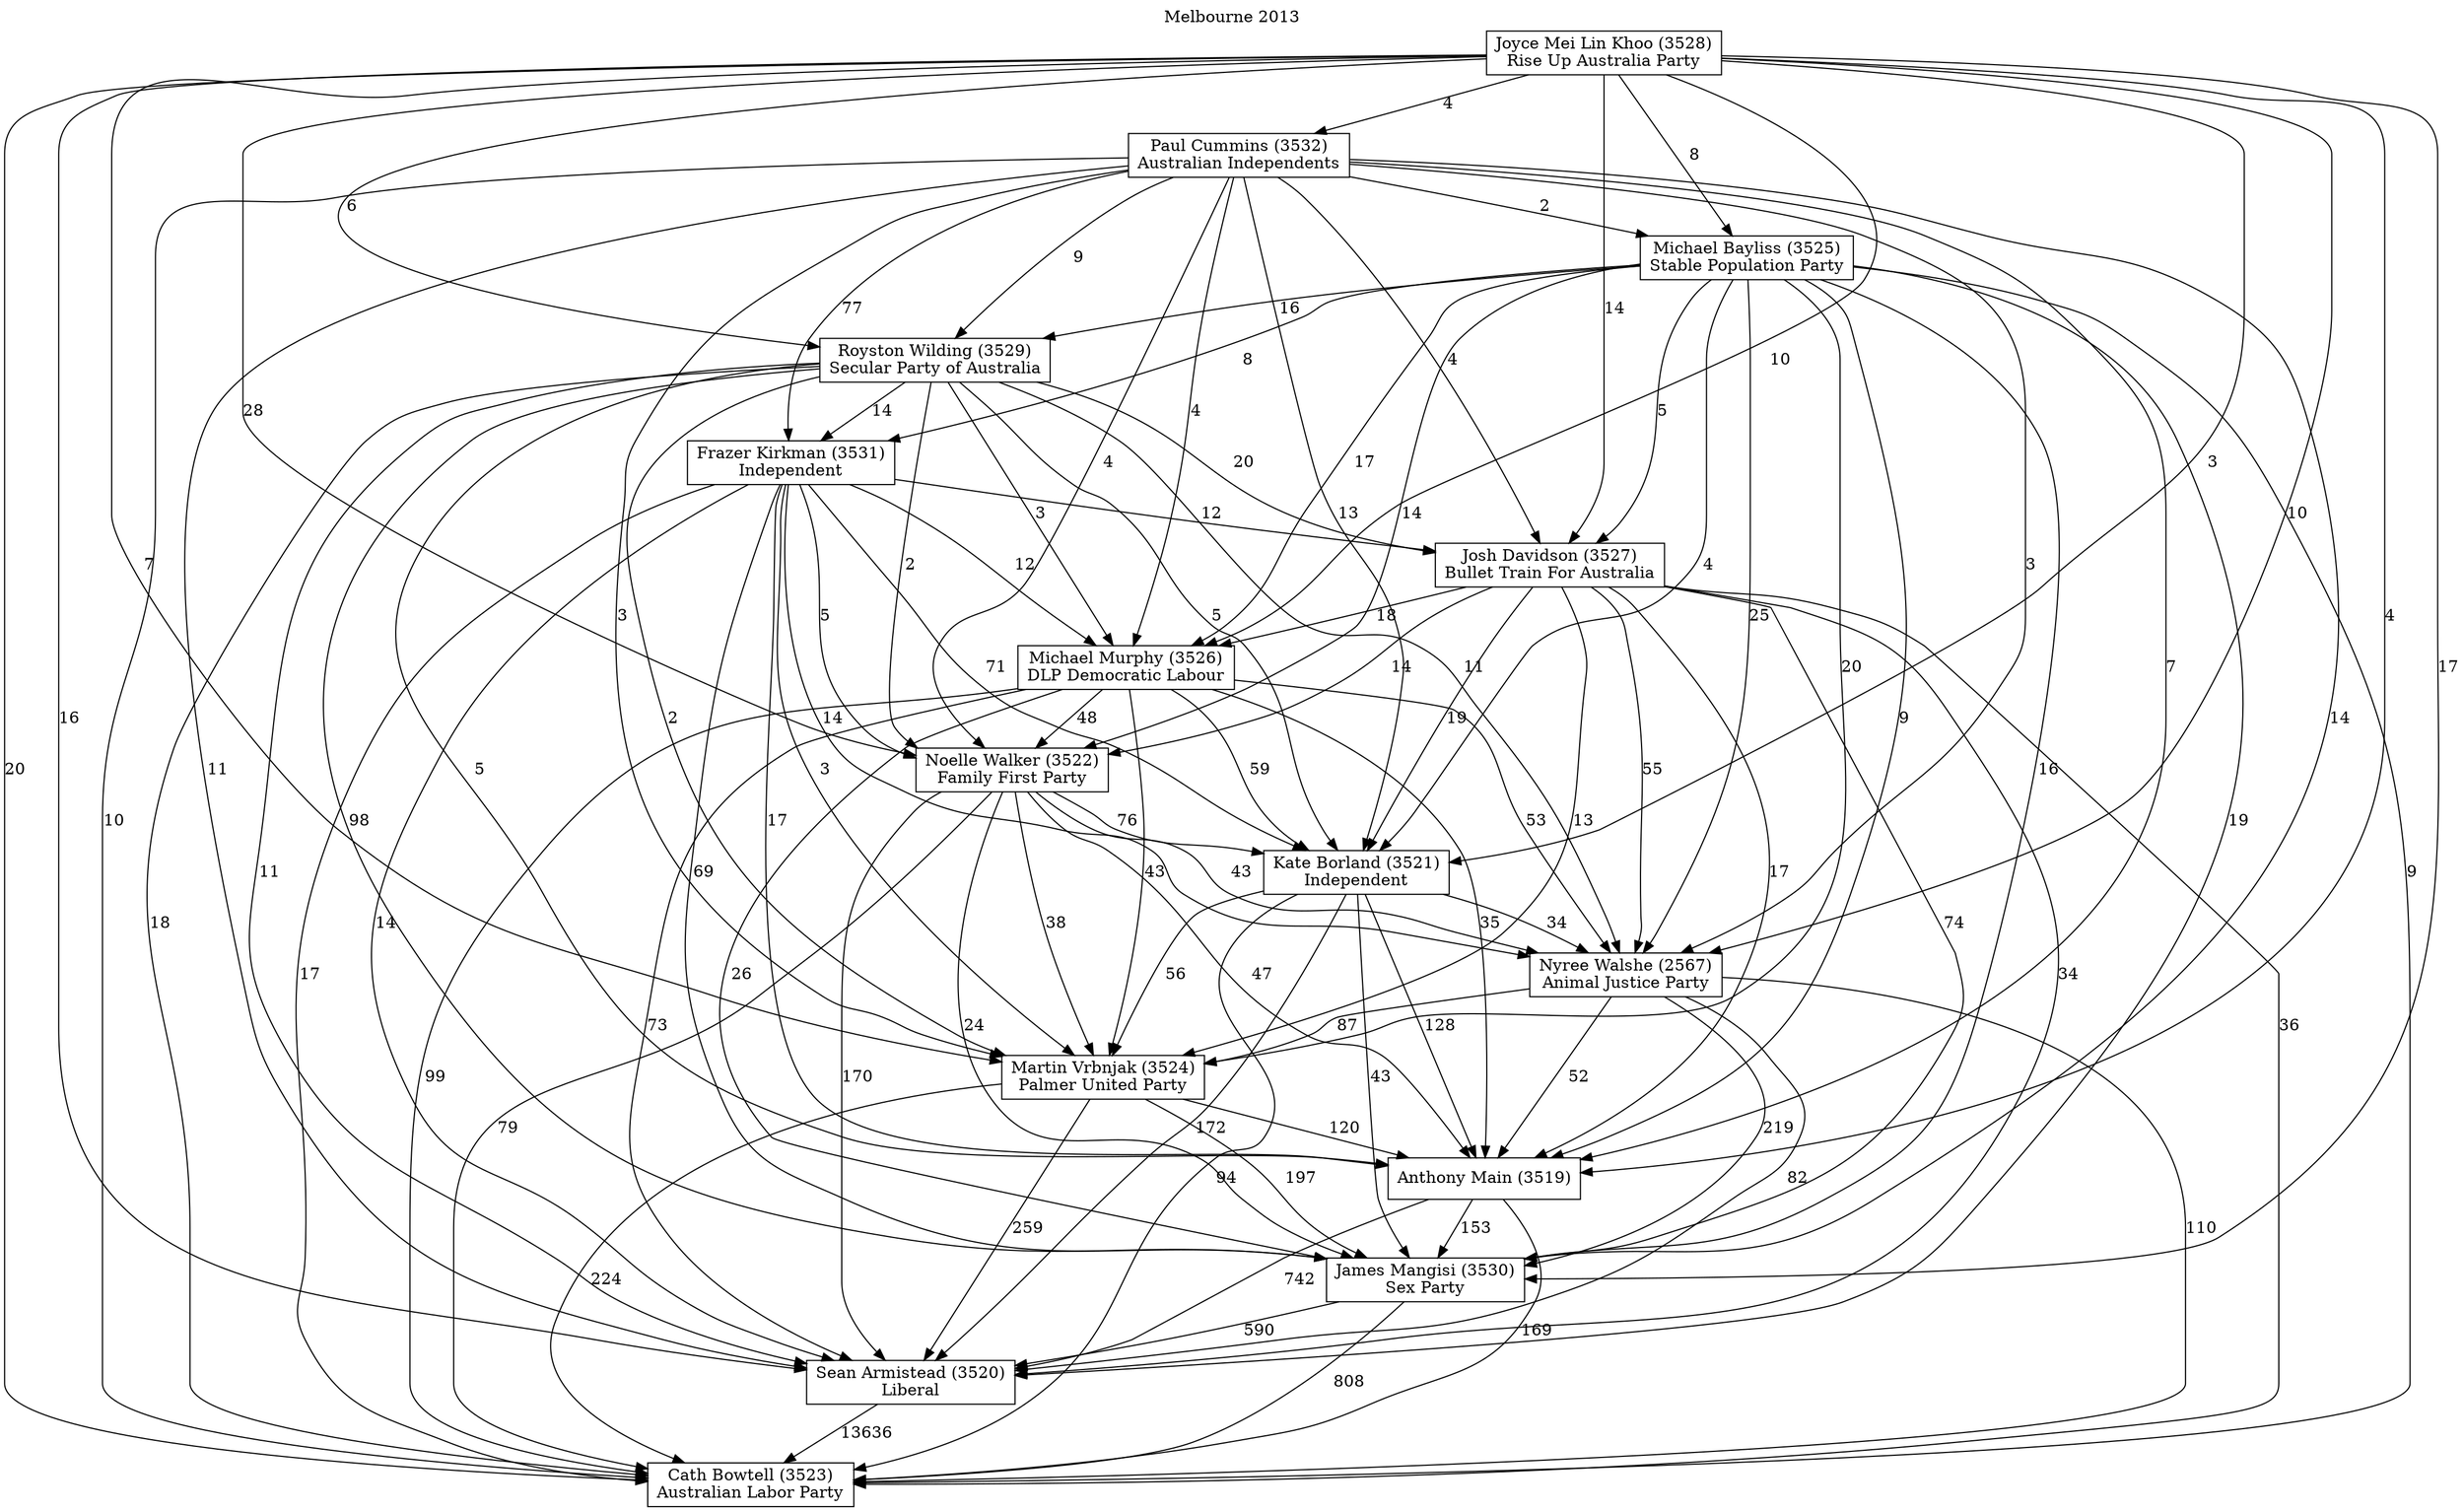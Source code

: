 // House preference flow
digraph "Cath Bowtell (3523)_Melbourne_2013" {
	graph [label="Melbourne 2013" labelloc=t mclimit=10]
	node [shape=box]
	"Anthony Main (3519)" [label="Anthony Main (3519)
"]
	"Cath Bowtell (3523)" [label="Cath Bowtell (3523)
Australian Labor Party"]
	"Frazer Kirkman (3531)" [label="Frazer Kirkman (3531)
Independent"]
	"James Mangisi (3530)" [label="James Mangisi (3530)
Sex Party"]
	"Josh Davidson (3527)" [label="Josh Davidson (3527)
Bullet Train For Australia"]
	"Joyce Mei Lin Khoo (3528)" [label="Joyce Mei Lin Khoo (3528)
Rise Up Australia Party"]
	"Kate Borland (3521)" [label="Kate Borland (3521)
Independent"]
	"Martin Vrbnjak (3524)" [label="Martin Vrbnjak (3524)
Palmer United Party"]
	"Michael Bayliss (3525)" [label="Michael Bayliss (3525)
Stable Population Party"]
	"Michael Murphy (3526)" [label="Michael Murphy (3526)
DLP Democratic Labour"]
	"Noelle Walker (3522)" [label="Noelle Walker (3522)
Family First Party"]
	"Nyree Walshe (2567)" [label="Nyree Walshe (2567)
Animal Justice Party"]
	"Paul Cummins (3532)" [label="Paul Cummins (3532)
Australian Independents"]
	"Royston Wilding (3529)" [label="Royston Wilding (3529)
Secular Party of Australia"]
	"Sean Armistead (3520)" [label="Sean Armistead (3520)
Liberal"]
	"Anthony Main (3519)" -> "Cath Bowtell (3523)" [label=169]
	"Anthony Main (3519)" -> "James Mangisi (3530)" [label=153]
	"Anthony Main (3519)" -> "Sean Armistead (3520)" [label=742]
	"Frazer Kirkman (3531)" -> "Anthony Main (3519)" [label=17]
	"Frazer Kirkman (3531)" -> "Cath Bowtell (3523)" [label=17]
	"Frazer Kirkman (3531)" -> "James Mangisi (3530)" [label=69]
	"Frazer Kirkman (3531)" -> "Josh Davidson (3527)" [label=12]
	"Frazer Kirkman (3531)" -> "Kate Borland (3521)" [label=71]
	"Frazer Kirkman (3531)" -> "Martin Vrbnjak (3524)" [label=3]
	"Frazer Kirkman (3531)" -> "Michael Murphy (3526)" [label=12]
	"Frazer Kirkman (3531)" -> "Noelle Walker (3522)" [label=5]
	"Frazer Kirkman (3531)" -> "Nyree Walshe (2567)" [label=14]
	"Frazer Kirkman (3531)" -> "Sean Armistead (3520)" [label=14]
	"James Mangisi (3530)" -> "Cath Bowtell (3523)" [label=808]
	"James Mangisi (3530)" -> "Sean Armistead (3520)" [label=590]
	"Josh Davidson (3527)" -> "Anthony Main (3519)" [label=17]
	"Josh Davidson (3527)" -> "Cath Bowtell (3523)" [label=36]
	"Josh Davidson (3527)" -> "James Mangisi (3530)" [label=74]
	"Josh Davidson (3527)" -> "Kate Borland (3521)" [label=19]
	"Josh Davidson (3527)" -> "Martin Vrbnjak (3524)" [label=13]
	"Josh Davidson (3527)" -> "Michael Murphy (3526)" [label=18]
	"Josh Davidson (3527)" -> "Noelle Walker (3522)" [label=14]
	"Josh Davidson (3527)" -> "Nyree Walshe (2567)" [label=55]
	"Josh Davidson (3527)" -> "Sean Armistead (3520)" [label=34]
	"Joyce Mei Lin Khoo (3528)" -> "Anthony Main (3519)" [label=4]
	"Joyce Mei Lin Khoo (3528)" -> "Cath Bowtell (3523)" [label=20]
	"Joyce Mei Lin Khoo (3528)" -> "James Mangisi (3530)" [label=17]
	"Joyce Mei Lin Khoo (3528)" -> "Josh Davidson (3527)" [label=14]
	"Joyce Mei Lin Khoo (3528)" -> "Kate Borland (3521)" [label=3]
	"Joyce Mei Lin Khoo (3528)" -> "Martin Vrbnjak (3524)" [label=7]
	"Joyce Mei Lin Khoo (3528)" -> "Michael Bayliss (3525)" [label=8]
	"Joyce Mei Lin Khoo (3528)" -> "Michael Murphy (3526)" [label=10]
	"Joyce Mei Lin Khoo (3528)" -> "Noelle Walker (3522)" [label=28]
	"Joyce Mei Lin Khoo (3528)" -> "Nyree Walshe (2567)" [label=10]
	"Joyce Mei Lin Khoo (3528)" -> "Paul Cummins (3532)" [label=4]
	"Joyce Mei Lin Khoo (3528)" -> "Royston Wilding (3529)" [label=6]
	"Joyce Mei Lin Khoo (3528)" -> "Sean Armistead (3520)" [label=16]
	"Kate Borland (3521)" -> "Anthony Main (3519)" [label=128]
	"Kate Borland (3521)" -> "Cath Bowtell (3523)" [label=94]
	"Kate Borland (3521)" -> "James Mangisi (3530)" [label=43]
	"Kate Borland (3521)" -> "Martin Vrbnjak (3524)" [label=56]
	"Kate Borland (3521)" -> "Nyree Walshe (2567)" [label=34]
	"Kate Borland (3521)" -> "Sean Armistead (3520)" [label=172]
	"Martin Vrbnjak (3524)" -> "Anthony Main (3519)" [label=120]
	"Martin Vrbnjak (3524)" -> "Cath Bowtell (3523)" [label=224]
	"Martin Vrbnjak (3524)" -> "James Mangisi (3530)" [label=197]
	"Martin Vrbnjak (3524)" -> "Sean Armistead (3520)" [label=259]
	"Michael Bayliss (3525)" -> "Anthony Main (3519)" [label=9]
	"Michael Bayliss (3525)" -> "Cath Bowtell (3523)" [label=9]
	"Michael Bayliss (3525)" -> "Frazer Kirkman (3531)" [label=8]
	"Michael Bayliss (3525)" -> "James Mangisi (3530)" [label=16]
	"Michael Bayliss (3525)" -> "Josh Davidson (3527)" [label=5]
	"Michael Bayliss (3525)" -> "Kate Borland (3521)" [label=4]
	"Michael Bayliss (3525)" -> "Martin Vrbnjak (3524)" [label=20]
	"Michael Bayliss (3525)" -> "Michael Murphy (3526)" [label=17]
	"Michael Bayliss (3525)" -> "Noelle Walker (3522)" [label=14]
	"Michael Bayliss (3525)" -> "Nyree Walshe (2567)" [label=25]
	"Michael Bayliss (3525)" -> "Royston Wilding (3529)" [label=16]
	"Michael Bayliss (3525)" -> "Sean Armistead (3520)" [label=19]
	"Michael Murphy (3526)" -> "Anthony Main (3519)" [label=35]
	"Michael Murphy (3526)" -> "Cath Bowtell (3523)" [label=99]
	"Michael Murphy (3526)" -> "James Mangisi (3530)" [label=26]
	"Michael Murphy (3526)" -> "Kate Borland (3521)" [label=59]
	"Michael Murphy (3526)" -> "Martin Vrbnjak (3524)" [label=43]
	"Michael Murphy (3526)" -> "Noelle Walker (3522)" [label=48]
	"Michael Murphy (3526)" -> "Nyree Walshe (2567)" [label=53]
	"Michael Murphy (3526)" -> "Sean Armistead (3520)" [label=73]
	"Noelle Walker (3522)" -> "Anthony Main (3519)" [label=47]
	"Noelle Walker (3522)" -> "Cath Bowtell (3523)" [label=79]
	"Noelle Walker (3522)" -> "James Mangisi (3530)" [label=24]
	"Noelle Walker (3522)" -> "Kate Borland (3521)" [label=76]
	"Noelle Walker (3522)" -> "Martin Vrbnjak (3524)" [label=38]
	"Noelle Walker (3522)" -> "Nyree Walshe (2567)" [label=43]
	"Noelle Walker (3522)" -> "Sean Armistead (3520)" [label=170]
	"Nyree Walshe (2567)" -> "Anthony Main (3519)" [label=52]
	"Nyree Walshe (2567)" -> "Cath Bowtell (3523)" [label=110]
	"Nyree Walshe (2567)" -> "James Mangisi (3530)" [label=219]
	"Nyree Walshe (2567)" -> "Martin Vrbnjak (3524)" [label=87]
	"Nyree Walshe (2567)" -> "Sean Armistead (3520)" [label=82]
	"Paul Cummins (3532)" -> "Anthony Main (3519)" [label=7]
	"Paul Cummins (3532)" -> "Cath Bowtell (3523)" [label=10]
	"Paul Cummins (3532)" -> "Frazer Kirkman (3531)" [label=77]
	"Paul Cummins (3532)" -> "James Mangisi (3530)" [label=14]
	"Paul Cummins (3532)" -> "Josh Davidson (3527)" [label=4]
	"Paul Cummins (3532)" -> "Kate Borland (3521)" [label=13]
	"Paul Cummins (3532)" -> "Martin Vrbnjak (3524)" [label=3]
	"Paul Cummins (3532)" -> "Michael Bayliss (3525)" [label=2]
	"Paul Cummins (3532)" -> "Michael Murphy (3526)" [label=4]
	"Paul Cummins (3532)" -> "Noelle Walker (3522)" [label=4]
	"Paul Cummins (3532)" -> "Nyree Walshe (2567)" [label=3]
	"Paul Cummins (3532)" -> "Royston Wilding (3529)" [label=9]
	"Paul Cummins (3532)" -> "Sean Armistead (3520)" [label=11]
	"Royston Wilding (3529)" -> "Anthony Main (3519)" [label=5]
	"Royston Wilding (3529)" -> "Cath Bowtell (3523)" [label=18]
	"Royston Wilding (3529)" -> "Frazer Kirkman (3531)" [label=14]
	"Royston Wilding (3529)" -> "James Mangisi (3530)" [label=98]
	"Royston Wilding (3529)" -> "Josh Davidson (3527)" [label=20]
	"Royston Wilding (3529)" -> "Kate Borland (3521)" [label=5]
	"Royston Wilding (3529)" -> "Martin Vrbnjak (3524)" [label=2]
	"Royston Wilding (3529)" -> "Michael Murphy (3526)" [label=3]
	"Royston Wilding (3529)" -> "Noelle Walker (3522)" [label=2]
	"Royston Wilding (3529)" -> "Nyree Walshe (2567)" [label=11]
	"Royston Wilding (3529)" -> "Sean Armistead (3520)" [label=11]
	"Sean Armistead (3520)" -> "Cath Bowtell (3523)" [label=13636]
}
